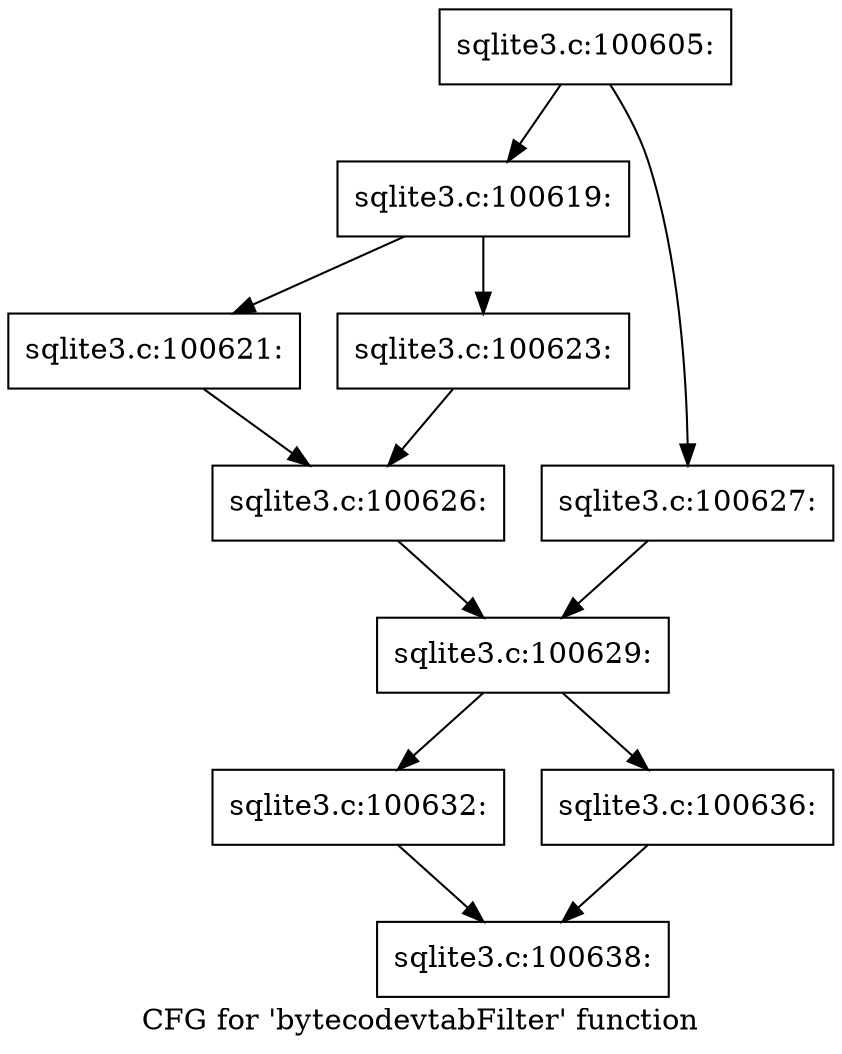 digraph "CFG for 'bytecodevtabFilter' function" {
	label="CFG for 'bytecodevtabFilter' function";

	Node0x55c0fb81e3c0 [shape=record,label="{sqlite3.c:100605:}"];
	Node0x55c0fb81e3c0 -> Node0x55c0fb822eb0;
	Node0x55c0fb81e3c0 -> Node0x55c0fb822f50;
	Node0x55c0fb822eb0 [shape=record,label="{sqlite3.c:100619:}"];
	Node0x55c0fb822eb0 -> Node0x55c0fb823b60;
	Node0x55c0fb822eb0 -> Node0x55c0fb823c00;
	Node0x55c0fb823b60 [shape=record,label="{sqlite3.c:100621:}"];
	Node0x55c0fb823b60 -> Node0x55c0fb823bb0;
	Node0x55c0fb823c00 [shape=record,label="{sqlite3.c:100623:}"];
	Node0x55c0fb823c00 -> Node0x55c0fb823bb0;
	Node0x55c0fb823bb0 [shape=record,label="{sqlite3.c:100626:}"];
	Node0x55c0fb823bb0 -> Node0x55c0fb822f00;
	Node0x55c0fb822f50 [shape=record,label="{sqlite3.c:100627:}"];
	Node0x55c0fb822f50 -> Node0x55c0fb822f00;
	Node0x55c0fb822f00 [shape=record,label="{sqlite3.c:100629:}"];
	Node0x55c0fb822f00 -> Node0x55c0fb8246e0;
	Node0x55c0fb822f00 -> Node0x55c0fb825600;
	Node0x55c0fb8246e0 [shape=record,label="{sqlite3.c:100632:}"];
	Node0x55c0fb8246e0 -> Node0x55c0fb8255b0;
	Node0x55c0fb825600 [shape=record,label="{sqlite3.c:100636:}"];
	Node0x55c0fb825600 -> Node0x55c0fb8255b0;
	Node0x55c0fb8255b0 [shape=record,label="{sqlite3.c:100638:}"];
}

